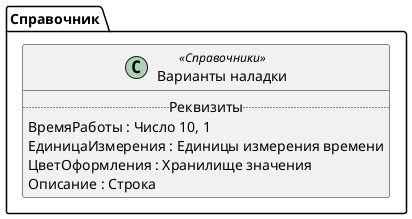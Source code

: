 ﻿@startuml ВариантыНаладки
'!include templates.wsd
'..\include templates.wsd
class Справочник.ВариантыНаладки as "Варианты наладки" <<Справочники>>
{
..Реквизиты..
ВремяРаботы : Число 10, 1
ЕдиницаИзмерения : Единицы измерения времени
ЦветОформления : Хранилище значения
Описание : Строка
}
@enduml
